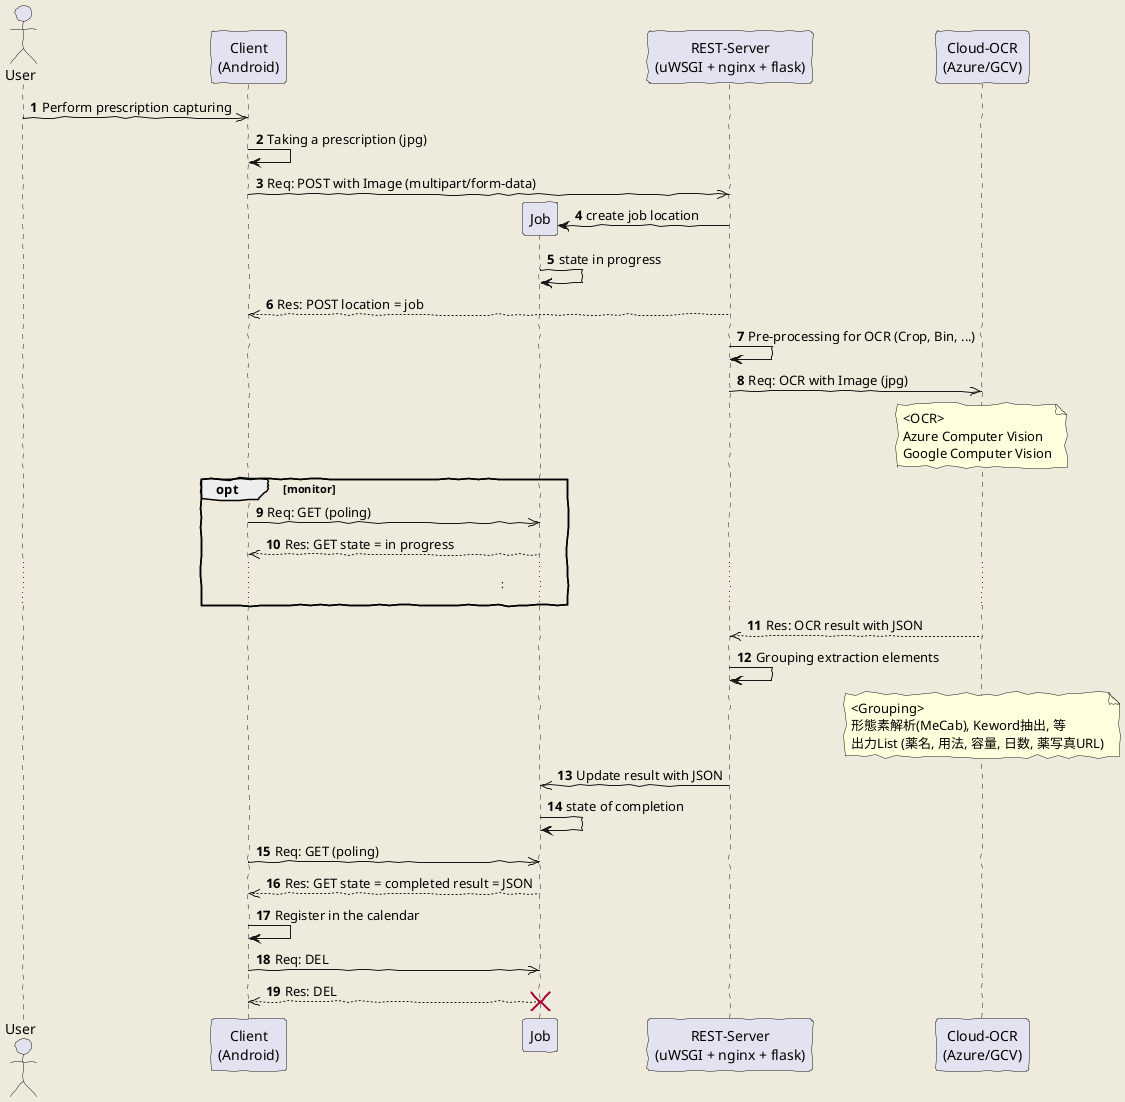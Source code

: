 
http://plantuml.com/ja/guide

@startuml
skinparam handwritten true
skinparam backgroundColor #EEEBDC

!define send(a,b,c) a->b : c

autonumber

actor User as user
participant "Client\n(Android)" as client
participant "Job" as job
participant "REST-Server\n(uWSGI + nginx + flask)" as rest
participant "Cloud-OCR\n(Azure/GCV)" as cloud

user ->> client: Perform prescription capturing
client -> client: Taking a prescription (jpg)
client ->> rest: Req: POST with Image (multipart/form-data)

create job
rest -> job: create job location
job -> job: state in progress

rest -->> client: Res: POST location = job
rest -> rest: Pre-processing for OCR (Crop, Bin, ...)
rest ->> cloud: Req: OCR with Image (jpg)
note over cloud
<OCR>
Azure Computer Vision
Google Computer Vision
end note

opt monitor
client ->> job: Req: GET (poling)
job -->> client: Res: GET state = in progress
... : ...
end opt

cloud -->> rest: Res: OCR result with JSON

rest -> rest: Grouping extraction elements
note over cloud
<Grouping>
形態素解析(MeCab), Keword抽出, 等
出力List (薬名, 用法, 容量, 日数, 薬写真URL)
end note

rest ->> job: Update result with JSON
job -> job: state of completion

client ->> job: Req: GET (poling)
job -->> client: Res: GET state = completed result = JSON

client -> client: Register in the calendar

client ->> job: Req: DEL
job -->> client: Res: DEL

destroy job


@enduml
